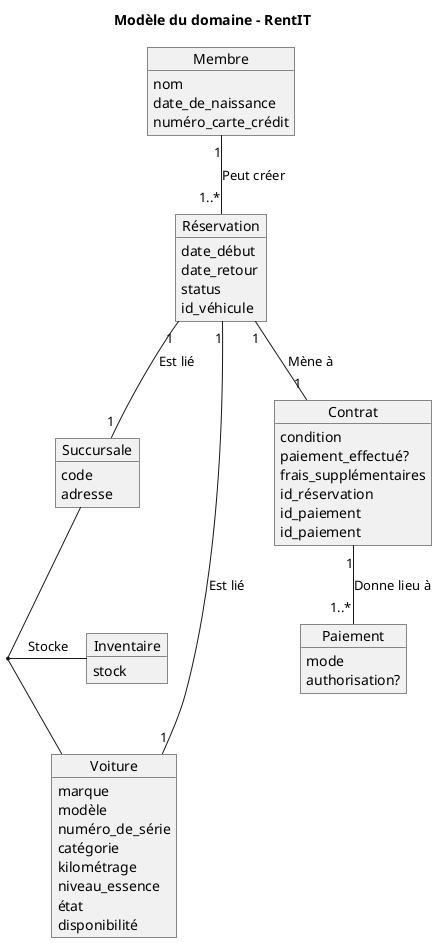 @startuml CanadianTire
title Modèle du domaine - RentIT

object Succursale {
  code
  adresse
}

object Membre {
    nom
    date_de_naissance
    numéro_carte_crédit
}

object Voiture {
  marque
  modèle
  numéro_de_série
  catégorie
  kilométrage
  niveau_essence
  état
  disponibilité
}

object Inventaire {
  stock
}

object Réservation {
    date_début
    date_retour
    status
    id_véhicule
}

object Paiement {
    mode
    authorisation?
}

object Contrat {
    condition
    paiement_effectué?
    frais_supplémentaires
    id_réservation
    id_paiement
    id_paiement
}

Membre "1" -- "1..*" Réservation : Peut créer
Réservation "1" -- "1" Succursale : Est lié
Réservation "1" -- "1" Voiture : Est lié
(Succursale, Voiture)  -- Inventaire : Stocke
Réservation "1" -- "1" Contrat : Mène à
Contrat "1" -- "1..*" Paiement : Donne lieu à



@enduml